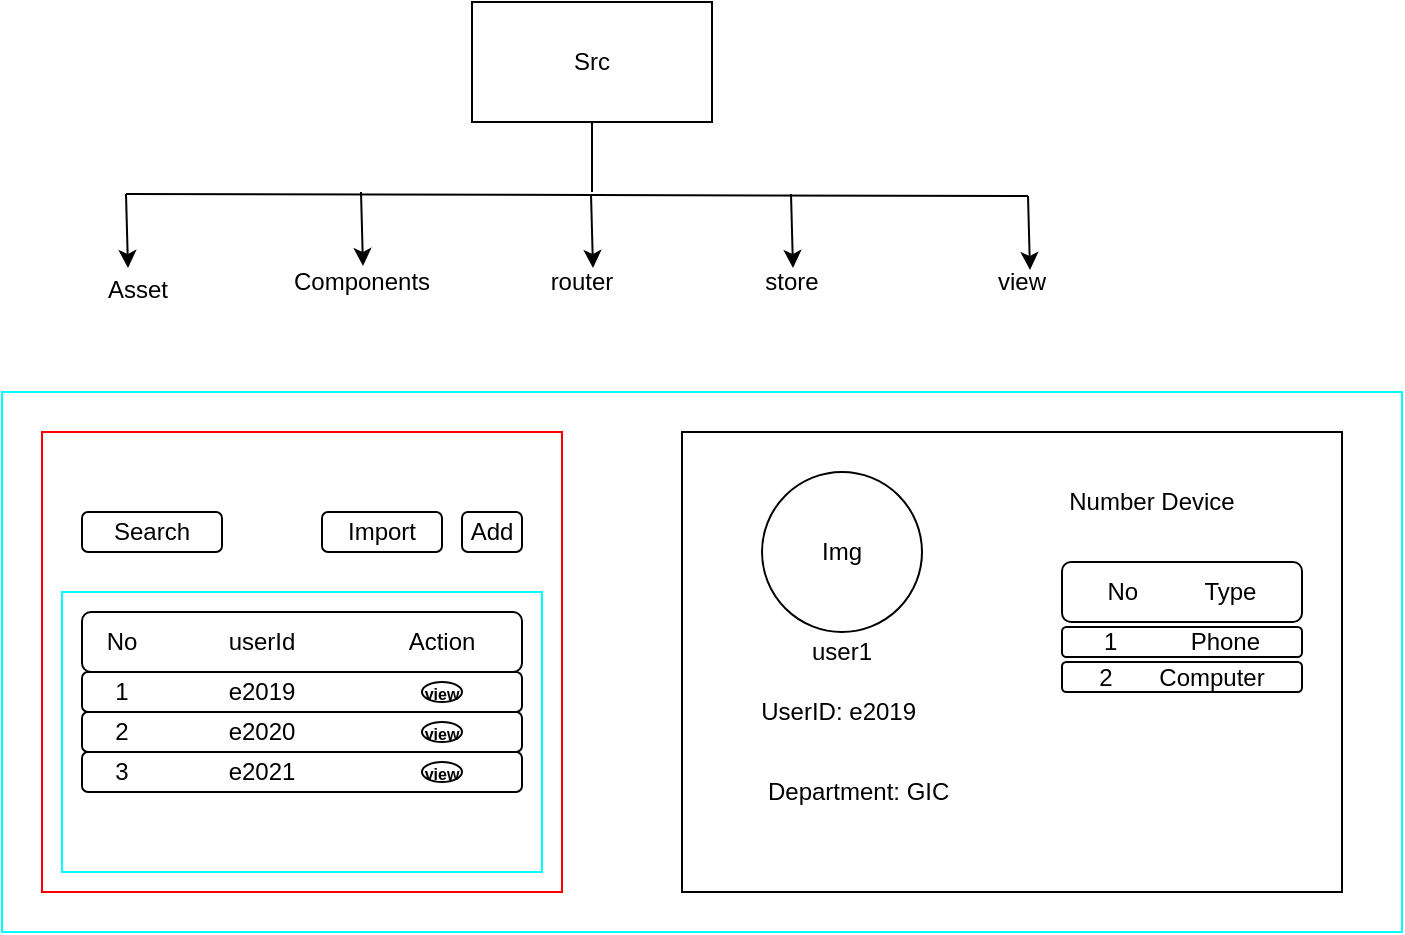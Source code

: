 <mxfile version="22.1.0" type="device">
  <diagram name="Page-1" id="aru9--oc-oCmaBfXoOLR">
    <mxGraphModel dx="1518" dy="655" grid="0" gridSize="10" guides="1" tooltips="1" connect="1" arrows="1" fold="1" page="1" pageScale="1" pageWidth="850" pageHeight="1100" math="0" shadow="0">
      <root>
        <mxCell id="0" />
        <mxCell id="1" parent="0" />
        <mxCell id="phNG5-w1_n323HmT09lQ-1" value="" style="rounded=0;whiteSpace=wrap;html=1;strokeColor=#00FFFF;" vertex="1" parent="1">
          <mxGeometry x="70" y="230" width="700" height="270" as="geometry" />
        </mxCell>
        <mxCell id="phNG5-w1_n323HmT09lQ-2" value="" style="rounded=0;whiteSpace=wrap;html=1;strokeColor=#FF0000;" vertex="1" parent="1">
          <mxGeometry x="90" y="250" width="260" height="230" as="geometry" />
        </mxCell>
        <mxCell id="phNG5-w1_n323HmT09lQ-3" value="" style="rounded=0;whiteSpace=wrap;html=1;fontStyle=1" vertex="1" parent="1">
          <mxGeometry x="410" y="250" width="330" height="230" as="geometry" />
        </mxCell>
        <mxCell id="phNG5-w1_n323HmT09lQ-4" value="" style="rounded=0;whiteSpace=wrap;html=1;strokeColor=#00FFFF;" vertex="1" parent="1">
          <mxGeometry x="100" y="330" width="240" height="140" as="geometry" />
        </mxCell>
        <mxCell id="phNG5-w1_n323HmT09lQ-7" value="" style="rounded=1;whiteSpace=wrap;html=1;" vertex="1" parent="1">
          <mxGeometry x="110" y="340" width="220" height="30" as="geometry" />
        </mxCell>
        <mxCell id="phNG5-w1_n323HmT09lQ-8" value="" style="rounded=1;whiteSpace=wrap;html=1;" vertex="1" parent="1">
          <mxGeometry x="110" y="370" width="220" height="20" as="geometry" />
        </mxCell>
        <mxCell id="phNG5-w1_n323HmT09lQ-9" value="" style="rounded=1;whiteSpace=wrap;html=1;" vertex="1" parent="1">
          <mxGeometry x="110" y="390" width="220" height="20" as="geometry" />
        </mxCell>
        <mxCell id="phNG5-w1_n323HmT09lQ-10" value="" style="rounded=1;whiteSpace=wrap;html=1;" vertex="1" parent="1">
          <mxGeometry x="110" y="410" width="220" height="20" as="geometry" />
        </mxCell>
        <mxCell id="phNG5-w1_n323HmT09lQ-11" value="No" style="text;html=1;strokeColor=none;fillColor=none;align=center;verticalAlign=middle;whiteSpace=wrap;rounded=0;" vertex="1" parent="1">
          <mxGeometry x="100" y="340" width="60" height="30" as="geometry" />
        </mxCell>
        <mxCell id="phNG5-w1_n323HmT09lQ-12" value="userId" style="text;html=1;strokeColor=none;fillColor=none;align=center;verticalAlign=middle;whiteSpace=wrap;rounded=0;" vertex="1" parent="1">
          <mxGeometry x="170" y="340" width="60" height="30" as="geometry" />
        </mxCell>
        <mxCell id="phNG5-w1_n323HmT09lQ-13" value="Action" style="text;html=1;strokeColor=none;fillColor=none;align=center;verticalAlign=middle;whiteSpace=wrap;rounded=0;" vertex="1" parent="1">
          <mxGeometry x="260" y="340" width="60" height="30" as="geometry" />
        </mxCell>
        <mxCell id="phNG5-w1_n323HmT09lQ-14" value="1" style="text;html=1;strokeColor=none;fillColor=none;align=center;verticalAlign=middle;whiteSpace=wrap;rounded=0;" vertex="1" parent="1">
          <mxGeometry x="100" y="365" width="60" height="30" as="geometry" />
        </mxCell>
        <mxCell id="phNG5-w1_n323HmT09lQ-15" value="2" style="text;html=1;strokeColor=none;fillColor=none;align=center;verticalAlign=middle;whiteSpace=wrap;rounded=0;" vertex="1" parent="1">
          <mxGeometry x="100" y="385" width="60" height="30" as="geometry" />
        </mxCell>
        <mxCell id="phNG5-w1_n323HmT09lQ-16" value="3" style="text;html=1;strokeColor=none;fillColor=none;align=center;verticalAlign=middle;whiteSpace=wrap;rounded=0;" vertex="1" parent="1">
          <mxGeometry x="100" y="405" width="60" height="30" as="geometry" />
        </mxCell>
        <mxCell id="phNG5-w1_n323HmT09lQ-17" value="e2019" style="text;html=1;strokeColor=none;fillColor=none;align=center;verticalAlign=middle;whiteSpace=wrap;rounded=0;" vertex="1" parent="1">
          <mxGeometry x="170" y="365" width="60" height="30" as="geometry" />
        </mxCell>
        <mxCell id="phNG5-w1_n323HmT09lQ-18" value="e2020" style="text;html=1;strokeColor=none;fillColor=none;align=center;verticalAlign=middle;whiteSpace=wrap;rounded=0;" vertex="1" parent="1">
          <mxGeometry x="170" y="385" width="60" height="30" as="geometry" />
        </mxCell>
        <mxCell id="phNG5-w1_n323HmT09lQ-19" value="e2021" style="text;html=1;strokeColor=none;fillColor=none;align=center;verticalAlign=middle;whiteSpace=wrap;rounded=0;" vertex="1" parent="1">
          <mxGeometry x="170" y="405" width="60" height="30" as="geometry" />
        </mxCell>
        <mxCell id="phNG5-w1_n323HmT09lQ-21" value="&lt;h5&gt;&lt;font style=&quot;font-size: 8px;&quot;&gt;view&lt;/font&gt;&lt;/h5&gt;" style="ellipse;whiteSpace=wrap;html=1;" vertex="1" parent="1">
          <mxGeometry x="280" y="375" width="20" height="10" as="geometry" />
        </mxCell>
        <mxCell id="phNG5-w1_n323HmT09lQ-22" value="&lt;h5&gt;&lt;font style=&quot;font-size: 8px;&quot;&gt;view&lt;/font&gt;&lt;/h5&gt;" style="ellipse;whiteSpace=wrap;html=1;" vertex="1" parent="1">
          <mxGeometry x="280" y="395" width="20" height="10" as="geometry" />
        </mxCell>
        <mxCell id="phNG5-w1_n323HmT09lQ-25" value="&lt;h5&gt;&lt;font style=&quot;font-size: 8px;&quot;&gt;view&lt;/font&gt;&lt;/h5&gt;" style="ellipse;whiteSpace=wrap;html=1;" vertex="1" parent="1">
          <mxGeometry x="280" y="415" width="20" height="10" as="geometry" />
        </mxCell>
        <mxCell id="phNG5-w1_n323HmT09lQ-26" value="Search" style="rounded=1;whiteSpace=wrap;html=1;" vertex="1" parent="1">
          <mxGeometry x="110" y="290" width="70" height="20" as="geometry" />
        </mxCell>
        <mxCell id="phNG5-w1_n323HmT09lQ-27" value="Import" style="rounded=1;whiteSpace=wrap;html=1;" vertex="1" parent="1">
          <mxGeometry x="230" y="290" width="60" height="20" as="geometry" />
        </mxCell>
        <mxCell id="phNG5-w1_n323HmT09lQ-29" value="Add" style="rounded=1;whiteSpace=wrap;html=1;" vertex="1" parent="1">
          <mxGeometry x="300" y="290" width="30" height="20" as="geometry" />
        </mxCell>
        <mxCell id="phNG5-w1_n323HmT09lQ-30" value="Img" style="ellipse;whiteSpace=wrap;html=1;aspect=fixed;" vertex="1" parent="1">
          <mxGeometry x="450" y="270" width="80" height="80" as="geometry" />
        </mxCell>
        <mxCell id="phNG5-w1_n323HmT09lQ-31" value="user1" style="text;html=1;strokeColor=none;fillColor=none;align=center;verticalAlign=middle;whiteSpace=wrap;rounded=0;" vertex="1" parent="1">
          <mxGeometry x="460" y="345" width="60" height="30" as="geometry" />
        </mxCell>
        <mxCell id="phNG5-w1_n323HmT09lQ-32" value="UserID: e2019&amp;nbsp;" style="text;html=1;strokeColor=none;fillColor=none;align=center;verticalAlign=middle;whiteSpace=wrap;rounded=0;" vertex="1" parent="1">
          <mxGeometry x="440" y="375" width="100" height="30" as="geometry" />
        </mxCell>
        <mxCell id="phNG5-w1_n323HmT09lQ-33" value="Department: GIC&amp;nbsp;" style="text;html=1;strokeColor=none;fillColor=none;align=center;verticalAlign=middle;whiteSpace=wrap;rounded=0;" vertex="1" parent="1">
          <mxGeometry x="450" y="415" width="100" height="30" as="geometry" />
        </mxCell>
        <mxCell id="phNG5-w1_n323HmT09lQ-34" value="Number Device" style="text;html=1;strokeColor=none;fillColor=none;align=center;verticalAlign=middle;whiteSpace=wrap;rounded=0;" vertex="1" parent="1">
          <mxGeometry x="600" y="270" width="90" height="30" as="geometry" />
        </mxCell>
        <mxCell id="phNG5-w1_n323HmT09lQ-36" value="No&amp;nbsp; &amp;nbsp; &amp;nbsp; &amp;nbsp; &amp;nbsp; Type" style="rounded=1;whiteSpace=wrap;html=1;" vertex="1" parent="1">
          <mxGeometry x="600" y="315" width="120" height="30" as="geometry" />
        </mxCell>
        <mxCell id="phNG5-w1_n323HmT09lQ-37" value="1&amp;nbsp; &amp;nbsp; &amp;nbsp; &amp;nbsp; &amp;nbsp; &amp;nbsp;Phone" style="rounded=1;whiteSpace=wrap;html=1;" vertex="1" parent="1">
          <mxGeometry x="600" y="347.5" width="120" height="15" as="geometry" />
        </mxCell>
        <mxCell id="phNG5-w1_n323HmT09lQ-38" value="2&amp;nbsp; &amp;nbsp; &amp;nbsp; &amp;nbsp;Computer" style="rounded=1;whiteSpace=wrap;html=1;" vertex="1" parent="1">
          <mxGeometry x="600" y="365" width="120" height="15" as="geometry" />
        </mxCell>
        <mxCell id="phNG5-w1_n323HmT09lQ-39" value="Src" style="rounded=0;whiteSpace=wrap;html=1;" vertex="1" parent="1">
          <mxGeometry x="305" y="35" width="120" height="60" as="geometry" />
        </mxCell>
        <mxCell id="phNG5-w1_n323HmT09lQ-40" value="Asset" style="text;html=1;strokeColor=none;fillColor=none;align=center;verticalAlign=middle;whiteSpace=wrap;rounded=0;" vertex="1" parent="1">
          <mxGeometry x="108" y="164" width="60" height="30" as="geometry" />
        </mxCell>
        <mxCell id="phNG5-w1_n323HmT09lQ-41" value="Components" style="text;html=1;strokeColor=none;fillColor=none;align=center;verticalAlign=middle;whiteSpace=wrap;rounded=0;" vertex="1" parent="1">
          <mxGeometry x="220" y="160" width="60" height="30" as="geometry" />
        </mxCell>
        <mxCell id="phNG5-w1_n323HmT09lQ-42" value="router" style="text;html=1;strokeColor=none;fillColor=none;align=center;verticalAlign=middle;whiteSpace=wrap;rounded=0;" vertex="1" parent="1">
          <mxGeometry x="330" y="160" width="60" height="30" as="geometry" />
        </mxCell>
        <mxCell id="phNG5-w1_n323HmT09lQ-43" value="store" style="text;html=1;strokeColor=none;fillColor=none;align=center;verticalAlign=middle;whiteSpace=wrap;rounded=0;" vertex="1" parent="1">
          <mxGeometry x="435" y="160" width="60" height="30" as="geometry" />
        </mxCell>
        <mxCell id="phNG5-w1_n323HmT09lQ-44" value="view" style="text;html=1;strokeColor=none;fillColor=none;align=center;verticalAlign=middle;whiteSpace=wrap;rounded=0;" vertex="1" parent="1">
          <mxGeometry x="550" y="160" width="60" height="30" as="geometry" />
        </mxCell>
        <mxCell id="phNG5-w1_n323HmT09lQ-48" value="" style="endArrow=none;html=1;rounded=0;" edge="1" parent="1">
          <mxGeometry width="50" height="50" relative="1" as="geometry">
            <mxPoint x="132" y="131" as="sourcePoint" />
            <mxPoint x="583" y="132" as="targetPoint" />
          </mxGeometry>
        </mxCell>
        <mxCell id="phNG5-w1_n323HmT09lQ-49" value="" style="endArrow=none;html=1;rounded=0;entryX=0.5;entryY=1;entryDx=0;entryDy=0;" edge="1" parent="1" target="phNG5-w1_n323HmT09lQ-39">
          <mxGeometry width="50" height="50" relative="1" as="geometry">
            <mxPoint x="365" y="130" as="sourcePoint" />
            <mxPoint x="375" y="95" as="targetPoint" />
          </mxGeometry>
        </mxCell>
        <mxCell id="phNG5-w1_n323HmT09lQ-54" value="" style="endArrow=classic;html=1;rounded=0;" edge="1" parent="1">
          <mxGeometry width="50" height="50" relative="1" as="geometry">
            <mxPoint x="132" y="131" as="sourcePoint" />
            <mxPoint x="133" y="168" as="targetPoint" />
          </mxGeometry>
        </mxCell>
        <mxCell id="phNG5-w1_n323HmT09lQ-55" value="" style="endArrow=classic;html=1;rounded=0;" edge="1" parent="1">
          <mxGeometry width="50" height="50" relative="1" as="geometry">
            <mxPoint x="249.5" y="130" as="sourcePoint" />
            <mxPoint x="250.5" y="167" as="targetPoint" />
          </mxGeometry>
        </mxCell>
        <mxCell id="phNG5-w1_n323HmT09lQ-56" value="" style="endArrow=classic;html=1;rounded=0;" edge="1" parent="1">
          <mxGeometry width="50" height="50" relative="1" as="geometry">
            <mxPoint x="364.5" y="131" as="sourcePoint" />
            <mxPoint x="365.5" y="168" as="targetPoint" />
          </mxGeometry>
        </mxCell>
        <mxCell id="phNG5-w1_n323HmT09lQ-57" value="" style="endArrow=classic;html=1;rounded=0;" edge="1" parent="1">
          <mxGeometry width="50" height="50" relative="1" as="geometry">
            <mxPoint x="464.5" y="131" as="sourcePoint" />
            <mxPoint x="465.5" y="168" as="targetPoint" />
          </mxGeometry>
        </mxCell>
        <mxCell id="phNG5-w1_n323HmT09lQ-59" value="" style="endArrow=classic;html=1;rounded=0;" edge="1" parent="1">
          <mxGeometry width="50" height="50" relative="1" as="geometry">
            <mxPoint x="583" y="132" as="sourcePoint" />
            <mxPoint x="584" y="169" as="targetPoint" />
          </mxGeometry>
        </mxCell>
      </root>
    </mxGraphModel>
  </diagram>
</mxfile>
